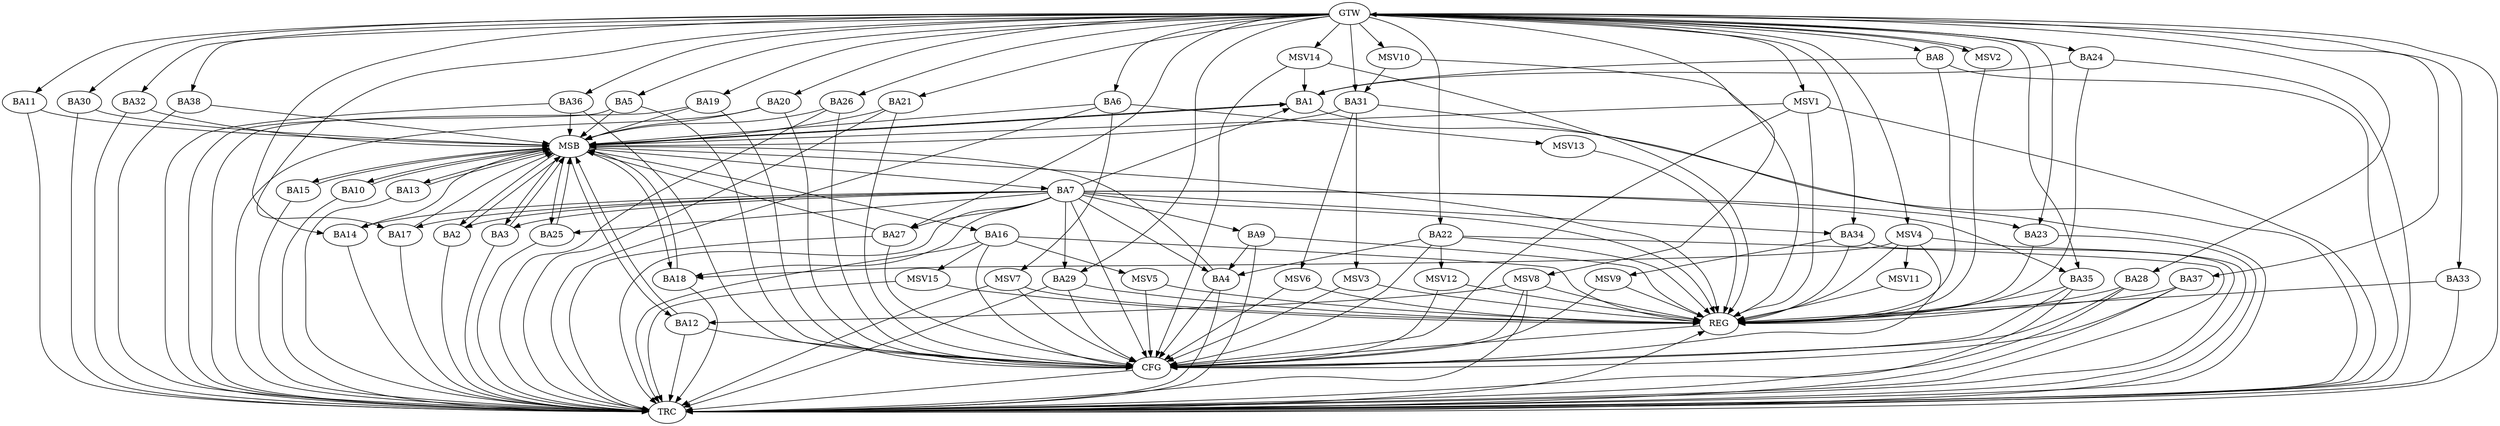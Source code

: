 strict digraph G {
  BA1 [ label="BA1" ];
  BA2 [ label="BA2" ];
  BA3 [ label="BA3" ];
  BA4 [ label="BA4" ];
  BA5 [ label="BA5" ];
  BA6 [ label="BA6" ];
  BA7 [ label="BA7" ];
  BA8 [ label="BA8" ];
  BA9 [ label="BA9" ];
  BA10 [ label="BA10" ];
  BA11 [ label="BA11" ];
  BA12 [ label="BA12" ];
  BA13 [ label="BA13" ];
  BA14 [ label="BA14" ];
  BA15 [ label="BA15" ];
  BA16 [ label="BA16" ];
  BA17 [ label="BA17" ];
  BA18 [ label="BA18" ];
  BA19 [ label="BA19" ];
  BA20 [ label="BA20" ];
  BA21 [ label="BA21" ];
  BA22 [ label="BA22" ];
  BA23 [ label="BA23" ];
  BA24 [ label="BA24" ];
  BA25 [ label="BA25" ];
  BA26 [ label="BA26" ];
  BA27 [ label="BA27" ];
  BA28 [ label="BA28" ];
  BA29 [ label="BA29" ];
  BA30 [ label="BA30" ];
  BA31 [ label="BA31" ];
  BA32 [ label="BA32" ];
  BA33 [ label="BA33" ];
  BA34 [ label="BA34" ];
  BA35 [ label="BA35" ];
  BA36 [ label="BA36" ];
  BA37 [ label="BA37" ];
  BA38 [ label="BA38" ];
  GTW [ label="GTW" ];
  REG [ label="REG" ];
  MSB [ label="MSB" ];
  CFG [ label="CFG" ];
  TRC [ label="TRC" ];
  MSV1 [ label="MSV1" ];
  MSV2 [ label="MSV2" ];
  MSV3 [ label="MSV3" ];
  MSV4 [ label="MSV4" ];
  MSV5 [ label="MSV5" ];
  MSV6 [ label="MSV6" ];
  MSV7 [ label="MSV7" ];
  MSV8 [ label="MSV8" ];
  MSV9 [ label="MSV9" ];
  MSV10 [ label="MSV10" ];
  MSV11 [ label="MSV11" ];
  MSV12 [ label="MSV12" ];
  MSV13 [ label="MSV13" ];
  MSV14 [ label="MSV14" ];
  MSV15 [ label="MSV15" ];
  BA7 -> BA1;
  BA8 -> BA1;
  BA9 -> BA4;
  BA22 -> BA4;
  BA24 -> BA1;
  GTW -> BA5;
  GTW -> BA6;
  GTW -> BA8;
  GTW -> BA11;
  GTW -> BA14;
  GTW -> BA17;
  GTW -> BA19;
  GTW -> BA20;
  GTW -> BA21;
  GTW -> BA22;
  GTW -> BA23;
  GTW -> BA24;
  GTW -> BA26;
  GTW -> BA27;
  GTW -> BA28;
  GTW -> BA29;
  GTW -> BA30;
  GTW -> BA31;
  GTW -> BA32;
  GTW -> BA33;
  GTW -> BA34;
  GTW -> BA35;
  GTW -> BA36;
  GTW -> BA37;
  GTW -> BA38;
  BA7 -> REG;
  BA8 -> REG;
  BA9 -> REG;
  BA16 -> REG;
  BA22 -> REG;
  BA23 -> REG;
  BA24 -> REG;
  BA28 -> REG;
  BA29 -> REG;
  BA33 -> REG;
  BA34 -> REG;
  BA35 -> REG;
  BA37 -> REG;
  BA1 -> MSB;
  MSB -> BA2;
  MSB -> REG;
  BA2 -> MSB;
  MSB -> BA1;
  BA3 -> MSB;
  BA4 -> MSB;
  MSB -> BA3;
  BA5 -> MSB;
  BA6 -> MSB;
  BA10 -> MSB;
  BA11 -> MSB;
  BA12 -> MSB;
  BA13 -> MSB;
  MSB -> BA12;
  BA14 -> MSB;
  BA15 -> MSB;
  MSB -> BA13;
  BA17 -> MSB;
  MSB -> BA16;
  BA18 -> MSB;
  MSB -> BA15;
  BA19 -> MSB;
  MSB -> BA7;
  BA20 -> MSB;
  BA21 -> MSB;
  BA25 -> MSB;
  MSB -> BA18;
  BA26 -> MSB;
  MSB -> BA25;
  BA27 -> MSB;
  BA30 -> MSB;
  BA31 -> MSB;
  BA32 -> MSB;
  BA36 -> MSB;
  BA38 -> MSB;
  MSB -> BA10;
  BA26 -> CFG;
  BA16 -> CFG;
  BA5 -> CFG;
  BA12 -> CFG;
  BA4 -> CFG;
  BA36 -> CFG;
  BA28 -> CFG;
  BA27 -> CFG;
  BA20 -> CFG;
  BA37 -> CFG;
  BA22 -> CFG;
  BA29 -> CFG;
  BA19 -> CFG;
  BA21 -> CFG;
  BA7 -> CFG;
  BA35 -> CFG;
  REG -> CFG;
  BA1 -> TRC;
  BA2 -> TRC;
  BA3 -> TRC;
  BA4 -> TRC;
  BA5 -> TRC;
  BA6 -> TRC;
  BA7 -> TRC;
  BA8 -> TRC;
  BA9 -> TRC;
  BA10 -> TRC;
  BA11 -> TRC;
  BA12 -> TRC;
  BA13 -> TRC;
  BA14 -> TRC;
  BA15 -> TRC;
  BA16 -> TRC;
  BA17 -> TRC;
  BA18 -> TRC;
  BA19 -> TRC;
  BA20 -> TRC;
  BA21 -> TRC;
  BA22 -> TRC;
  BA23 -> TRC;
  BA24 -> TRC;
  BA25 -> TRC;
  BA26 -> TRC;
  BA27 -> TRC;
  BA28 -> TRC;
  BA29 -> TRC;
  BA30 -> TRC;
  BA31 -> TRC;
  BA32 -> TRC;
  BA33 -> TRC;
  BA34 -> TRC;
  BA35 -> TRC;
  BA36 -> TRC;
  BA37 -> TRC;
  BA38 -> TRC;
  GTW -> TRC;
  CFG -> TRC;
  TRC -> REG;
  BA7 -> BA29;
  BA7 -> BA14;
  BA7 -> BA25;
  BA7 -> BA18;
  BA7 -> BA3;
  BA7 -> BA35;
  BA7 -> BA17;
  BA7 -> BA4;
  BA7 -> BA27;
  BA7 -> BA9;
  BA7 -> BA2;
  BA7 -> BA23;
  BA7 -> BA34;
  MSV1 -> MSB;
  GTW -> MSV1;
  MSV1 -> REG;
  MSV1 -> TRC;
  MSV1 -> CFG;
  MSV2 -> GTW;
  GTW -> MSV2;
  MSV2 -> REG;
  BA31 -> MSV3;
  MSV3 -> REG;
  MSV3 -> CFG;
  MSV4 -> BA18;
  GTW -> MSV4;
  MSV4 -> REG;
  MSV4 -> TRC;
  MSV4 -> CFG;
  BA16 -> MSV5;
  MSV5 -> REG;
  MSV5 -> CFG;
  BA31 -> MSV6;
  MSV6 -> REG;
  MSV6 -> CFG;
  BA6 -> MSV7;
  MSV7 -> REG;
  MSV7 -> TRC;
  MSV7 -> CFG;
  MSV8 -> BA12;
  GTW -> MSV8;
  MSV8 -> REG;
  MSV8 -> TRC;
  MSV8 -> CFG;
  BA34 -> MSV9;
  MSV9 -> REG;
  MSV9 -> CFG;
  MSV10 -> BA31;
  GTW -> MSV10;
  MSV10 -> REG;
  MSV4 -> MSV11;
  MSV11 -> REG;
  BA22 -> MSV12;
  MSV12 -> REG;
  MSV12 -> CFG;
  BA6 -> MSV13;
  MSV13 -> REG;
  MSV14 -> BA1;
  GTW -> MSV14;
  MSV14 -> REG;
  MSV14 -> CFG;
  BA16 -> MSV15;
  MSV15 -> REG;
  MSV15 -> TRC;
}
